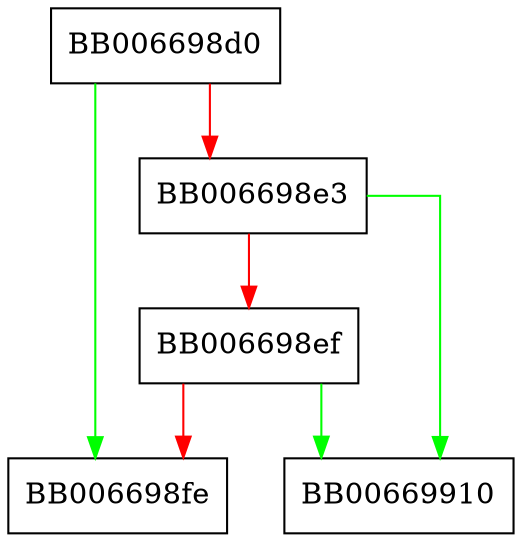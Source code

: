 digraph X509_PURPOSE_set {
  node [shape="box"];
  graph [splines=ortho];
  BB006698d0 -> BB006698fe [color="green"];
  BB006698d0 -> BB006698e3 [color="red"];
  BB006698e3 -> BB00669910 [color="green"];
  BB006698e3 -> BB006698ef [color="red"];
  BB006698ef -> BB00669910 [color="green"];
  BB006698ef -> BB006698fe [color="red"];
}